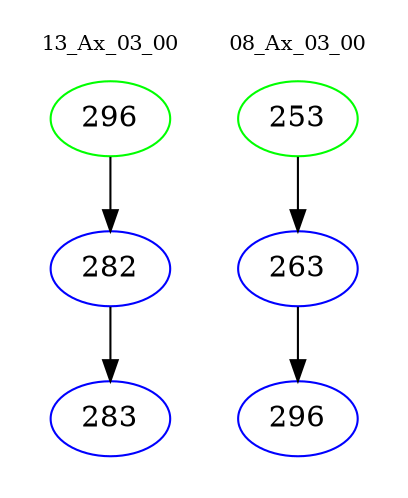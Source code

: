 digraph{
subgraph cluster_0 {
color = white
label = "13_Ax_03_00";
fontsize=10;
T0_296 [label="296", color="green"]
T0_296 -> T0_282 [color="black"]
T0_282 [label="282", color="blue"]
T0_282 -> T0_283 [color="black"]
T0_283 [label="283", color="blue"]
}
subgraph cluster_1 {
color = white
label = "08_Ax_03_00";
fontsize=10;
T1_253 [label="253", color="green"]
T1_253 -> T1_263 [color="black"]
T1_263 [label="263", color="blue"]
T1_263 -> T1_296 [color="black"]
T1_296 [label="296", color="blue"]
}
}
